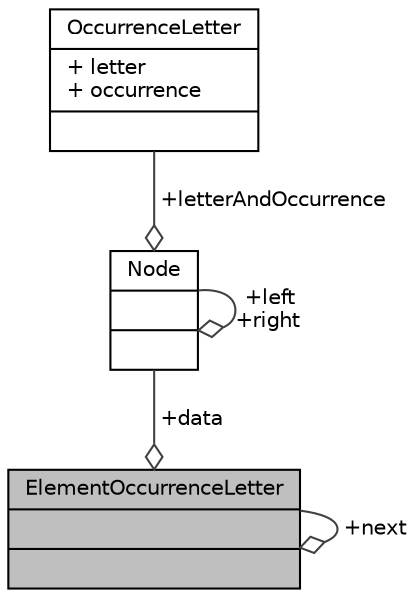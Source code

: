 digraph "ElementOccurrenceLetter"
{
 // LATEX_PDF_SIZE
  edge [fontname="Helvetica",fontsize="10",labelfontname="Helvetica",labelfontsize="10"];
  node [fontname="Helvetica",fontsize="10",shape=record];
  Node1 [label="{ElementOccurrenceLetter\n||}",height=0.2,width=0.4,color="black", fillcolor="grey75", style="filled", fontcolor="black",tooltip=" "];
  Node2 -> Node1 [color="grey25",fontsize="10",style="solid",label=" +data" ,arrowhead="odiamond",fontname="Helvetica"];
  Node2 [label="{Node\n||}",height=0.2,width=0.4,color="black", fillcolor="white", style="filled",URL="$struct_node.html",tooltip=" "];
  Node2 -> Node2 [color="grey25",fontsize="10",style="solid",label=" +left\n+right" ,arrowhead="odiamond",fontname="Helvetica"];
  Node3 -> Node2 [color="grey25",fontsize="10",style="solid",label=" +letterAndOccurrence" ,arrowhead="odiamond",fontname="Helvetica"];
  Node3 [label="{OccurrenceLetter\n|+ letter\l+ occurrence\l|}",height=0.2,width=0.4,color="black", fillcolor="white", style="filled",URL="$struct_occurrence_letter.html",tooltip=" "];
  Node1 -> Node1 [color="grey25",fontsize="10",style="solid",label=" +next" ,arrowhead="odiamond",fontname="Helvetica"];
}
